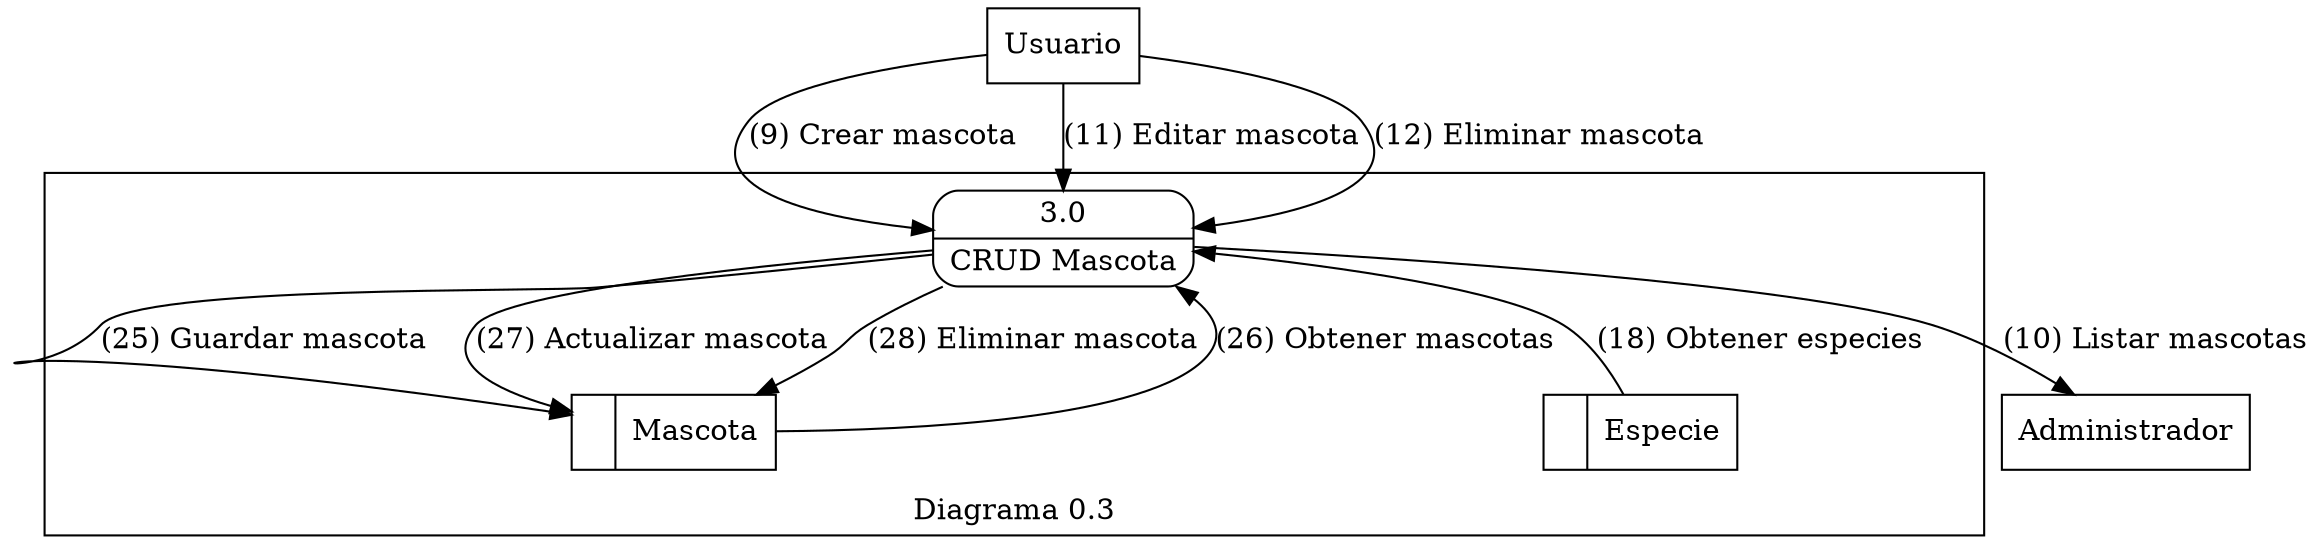 digraph dfd_vet_level_0_3 {
    node [
        shape=record
    ]

    subgraph external_entities {
        admin [
            label="Administrador"
            shape=box
        ];
        user [
            label="Usuario"
            shape=box
        ];
    }

    subgraph cluster_system {
        label="Diagrama 0.3";
        labelloc="b";

        process30 [
            label="{<f0>3.0|<f1>CRUD Mascota}"
            shape=Mrecord
        ];

        store10 [
            label="<f0> |<f1> Especie"
        ];
        store30 [
            label="<f0> |<f1> Mascota"
        ];

        {rank=same; l1[style=invis, shape=point]; process30;}
        {rank=same; l2[style=invis, shape=point]; store10; store30;}
    }

    ## Mascotas:
    user -> process30 [label="(9) Crear mascota"]
    process30 -> admin [label="(10) Listar mascotas"]
    user -> process30 [label="(11) Editar mascota"]
    user -> process30 [label="(12) Eliminar mascota"]

    store10 -> process30 [label="(18) Obtener especies"]
    process30 -> store30 [label="(25) Guardar mascota"]
    store30 -> process30 [label="(26) Obtener mascotas"]
    process30 -> store30 [label="(27) Actualizar mascota"]
    process30 -> store30 [label="(28) Eliminar mascota"]
}
